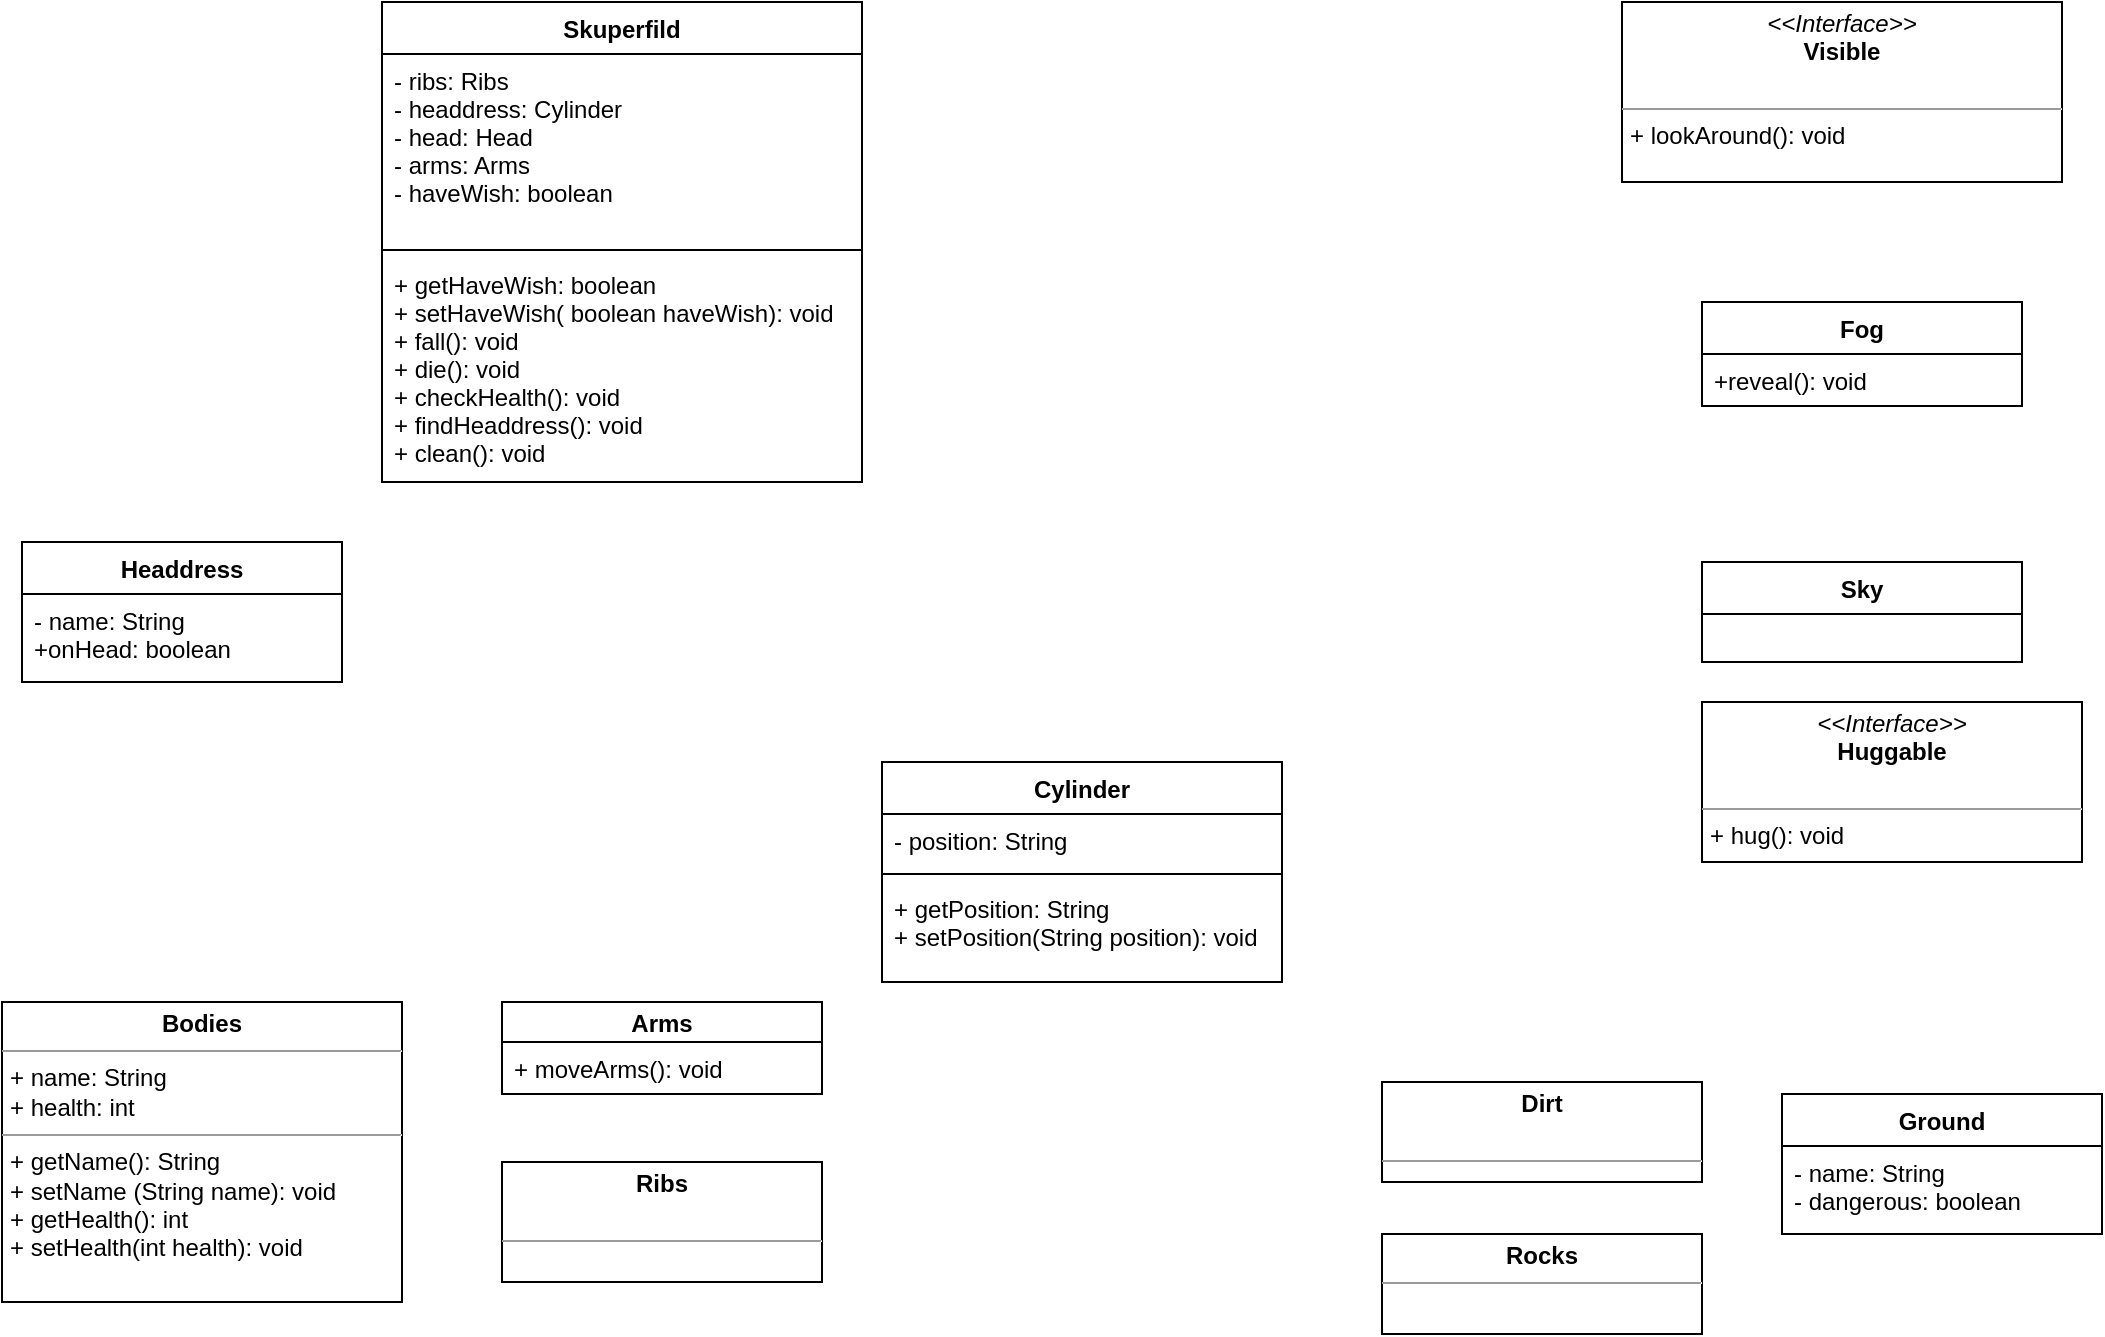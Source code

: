 <mxfile version="20.6.1" type="github">
  <diagram name="Page-1" id="e7e014a7-5840-1c2e-5031-d8a46d1fe8dd">
    <mxGraphModel dx="1422" dy="762" grid="1" gridSize="10" guides="1" tooltips="1" connect="1" arrows="1" fold="1" page="1" pageScale="1" pageWidth="1169" pageHeight="826" background="none" math="0" shadow="0">
      <root>
        <mxCell id="0" />
        <mxCell id="1" parent="0" />
        <mxCell id="ExaS_0lybbv_uDrcec1p-42" value="Skuperfild" style="swimlane;fontStyle=1;align=center;verticalAlign=top;childLayout=stackLayout;horizontal=1;startSize=26;horizontalStack=0;resizeParent=1;resizeParentMax=0;resizeLast=0;collapsible=1;marginBottom=0;" parent="1" vertex="1">
          <mxGeometry x="260" y="40" width="240" height="240" as="geometry" />
        </mxCell>
        <mxCell id="ExaS_0lybbv_uDrcec1p-43" value="- ribs: Ribs&#xa;- headdress: Cylinder&#xa;- head: Head&#xa;- arms: Arms&#xa;- haveWish: boolean&#xa;" style="text;strokeColor=none;fillColor=none;align=left;verticalAlign=top;spacingLeft=4;spacingRight=4;overflow=hidden;rotatable=0;points=[[0,0.5],[1,0.5]];portConstraint=eastwest;" parent="ExaS_0lybbv_uDrcec1p-42" vertex="1">
          <mxGeometry y="26" width="240" height="94" as="geometry" />
        </mxCell>
        <mxCell id="ExaS_0lybbv_uDrcec1p-44" value="" style="line;strokeWidth=1;fillColor=none;align=left;verticalAlign=middle;spacingTop=-1;spacingLeft=3;spacingRight=3;rotatable=0;labelPosition=right;points=[];portConstraint=eastwest;strokeColor=inherit;" parent="ExaS_0lybbv_uDrcec1p-42" vertex="1">
          <mxGeometry y="120" width="240" height="8" as="geometry" />
        </mxCell>
        <mxCell id="ExaS_0lybbv_uDrcec1p-45" value="+ getHaveWish: boolean&#xa;+ setHaveWish( boolean haveWish): void&#xa;+ fall(): void&#xa;+ die(): void&#xa;+ checkHealth(): void&#xa;+ findHeaddress(): void&#xa;+ clean(): void&#xa;" style="text;strokeColor=none;fillColor=none;align=left;verticalAlign=top;spacingLeft=4;spacingRight=4;overflow=hidden;rotatable=0;points=[[0,0.5],[1,0.5]];portConstraint=eastwest;" parent="ExaS_0lybbv_uDrcec1p-42" vertex="1">
          <mxGeometry y="128" width="240" height="112" as="geometry" />
        </mxCell>
        <mxCell id="ExaS_0lybbv_uDrcec1p-46" value="&lt;p style=&quot;margin:0px;margin-top:4px;text-align:center;&quot;&gt;&lt;i&gt;&amp;lt;&amp;lt;Interface&amp;gt;&amp;gt;&lt;/i&gt;&lt;br&gt;&lt;b&gt;Visible&lt;/b&gt;&lt;/p&gt;&lt;p style=&quot;margin:0px;margin-left:4px;&quot;&gt;&lt;br&gt;&lt;/p&gt;&lt;hr size=&quot;1&quot;&gt;&lt;p style=&quot;margin:0px;margin-left:4px;&quot;&gt;+ lookAround(): void&lt;/p&gt;" style="verticalAlign=top;align=left;overflow=fill;fontSize=12;fontFamily=Helvetica;html=1;" parent="1" vertex="1">
          <mxGeometry x="880" y="40" width="220" height="90" as="geometry" />
        </mxCell>
        <mxCell id="ExaS_0lybbv_uDrcec1p-47" value="Headdress" style="swimlane;fontStyle=1;align=center;verticalAlign=top;childLayout=stackLayout;horizontal=1;startSize=26;horizontalStack=0;resizeParent=1;resizeParentMax=0;resizeLast=0;collapsible=1;marginBottom=0;" parent="1" vertex="1">
          <mxGeometry x="80" y="310" width="160" height="70" as="geometry" />
        </mxCell>
        <mxCell id="ExaS_0lybbv_uDrcec1p-48" value="- name: String&#xa;+onHead: boolean" style="text;strokeColor=none;fillColor=none;align=left;verticalAlign=top;spacingLeft=4;spacingRight=4;overflow=hidden;rotatable=0;points=[[0,0.5],[1,0.5]];portConstraint=eastwest;" parent="ExaS_0lybbv_uDrcec1p-47" vertex="1">
          <mxGeometry y="26" width="160" height="44" as="geometry" />
        </mxCell>
        <mxCell id="ExaS_0lybbv_uDrcec1p-61" value="Sky" style="swimlane;fontStyle=1;align=center;verticalAlign=top;childLayout=stackLayout;horizontal=1;startSize=26;horizontalStack=0;resizeParent=1;resizeParentMax=0;resizeLast=0;collapsible=1;marginBottom=0;" parent="1" vertex="1">
          <mxGeometry x="920" y="320" width="160" height="50" as="geometry" />
        </mxCell>
        <mxCell id="9y4BqDlm09VUsqgHTx_0-1" value="Arms" style="swimlane;fontStyle=1;align=center;verticalAlign=middle;childLayout=stackLayout;horizontal=1;startSize=20;horizontalStack=0;resizeParent=1;resizeParentMax=0;resizeLast=0;collapsible=1;marginBottom=0;labelPosition=center;verticalLabelPosition=middle;" vertex="1" parent="1">
          <mxGeometry x="320" y="540" width="160" height="46" as="geometry" />
        </mxCell>
        <mxCell id="9y4BqDlm09VUsqgHTx_0-4" value="+ moveArms(): void" style="text;strokeColor=none;fillColor=none;align=left;verticalAlign=top;spacingLeft=4;spacingRight=4;overflow=hidden;rotatable=0;points=[[0,0.5],[1,0.5]];portConstraint=eastwest;" vertex="1" parent="9y4BqDlm09VUsqgHTx_0-1">
          <mxGeometry y="20" width="160" height="26" as="geometry" />
        </mxCell>
        <mxCell id="9y4BqDlm09VUsqgHTx_0-5" value="&lt;p style=&quot;margin:0px;margin-top:4px;text-align:center;&quot;&gt;&lt;i&gt;&amp;lt;&amp;lt;Interface&amp;gt;&amp;gt;&lt;/i&gt;&lt;br&gt;&lt;b&gt;Huggable&lt;/b&gt;&lt;br&gt;&lt;/p&gt;&lt;p style=&quot;margin:0px;margin-left:4px;&quot;&gt;&lt;br&gt;&lt;/p&gt;&lt;hr size=&quot;1&quot;&gt;&lt;p style=&quot;margin:0px;margin-left:4px;&quot;&gt;+ hug(): void&lt;br&gt;&lt;/p&gt;" style="verticalAlign=top;align=left;overflow=fill;fontSize=12;fontFamily=Helvetica;html=1;" vertex="1" parent="1">
          <mxGeometry x="920" y="390" width="190" height="80" as="geometry" />
        </mxCell>
        <mxCell id="9y4BqDlm09VUsqgHTx_0-20" value="Cylinder" style="swimlane;fontStyle=1;align=center;verticalAlign=top;childLayout=stackLayout;horizontal=1;startSize=26;horizontalStack=0;resizeParent=1;resizeParentMax=0;resizeLast=0;collapsible=1;marginBottom=0;strokeColor=default;" vertex="1" parent="1">
          <mxGeometry x="510" y="420" width="200" height="110" as="geometry" />
        </mxCell>
        <mxCell id="9y4BqDlm09VUsqgHTx_0-21" value="- position: String" style="text;strokeColor=none;fillColor=none;align=left;verticalAlign=top;spacingLeft=4;spacingRight=4;overflow=hidden;rotatable=0;points=[[0,0.5],[1,0.5]];portConstraint=eastwest;" vertex="1" parent="9y4BqDlm09VUsqgHTx_0-20">
          <mxGeometry y="26" width="200" height="26" as="geometry" />
        </mxCell>
        <mxCell id="9y4BqDlm09VUsqgHTx_0-22" value="" style="line;strokeWidth=1;fillColor=none;align=left;verticalAlign=middle;spacingTop=-1;spacingLeft=3;spacingRight=3;rotatable=0;labelPosition=right;points=[];portConstraint=eastwest;strokeColor=inherit;" vertex="1" parent="9y4BqDlm09VUsqgHTx_0-20">
          <mxGeometry y="52" width="200" height="8" as="geometry" />
        </mxCell>
        <mxCell id="9y4BqDlm09VUsqgHTx_0-23" value="+ getPosition: String&#xa;+ setPosition(String position): void" style="text;strokeColor=none;fillColor=none;align=left;verticalAlign=top;spacingLeft=4;spacingRight=4;overflow=hidden;rotatable=0;points=[[0,0.5],[1,0.5]];portConstraint=eastwest;" vertex="1" parent="9y4BqDlm09VUsqgHTx_0-20">
          <mxGeometry y="60" width="200" height="50" as="geometry" />
        </mxCell>
        <mxCell id="9y4BqDlm09VUsqgHTx_0-28" value="&lt;p style=&quot;margin:0px;margin-top:4px;text-align:center;&quot;&gt;&lt;b&gt;Bodies&lt;/b&gt;&lt;/p&gt;&lt;hr size=&quot;1&quot;&gt;&lt;p style=&quot;margin:0px;margin-left:4px;&quot;&gt;+ name: String&lt;/p&gt;&lt;p style=&quot;margin:0px;margin-left:4px;&quot;&gt;+ health: int&lt;/p&gt;&lt;hr size=&quot;1&quot;&gt;&lt;p style=&quot;margin:0px;margin-left:4px;&quot;&gt;+ getName(): String&lt;/p&gt;&lt;p style=&quot;margin:0px;margin-left:4px;&quot;&gt;+ setName (String name): void&lt;/p&gt;&lt;p style=&quot;margin:0px;margin-left:4px;&quot;&gt;+ getHealth(): int&lt;/p&gt;&lt;p style=&quot;margin:0px;margin-left:4px;&quot;&gt;+ setHealth(int health): void&lt;/p&gt;" style="verticalAlign=top;align=left;overflow=fill;fontSize=12;fontFamily=Helvetica;html=1;strokeColor=default;" vertex="1" parent="1">
          <mxGeometry x="70" y="540" width="200" height="150" as="geometry" />
        </mxCell>
        <mxCell id="9y4BqDlm09VUsqgHTx_0-32" value="&lt;p style=&quot;margin:0px;margin-top:4px;text-align:center;&quot;&gt;&lt;b&gt;Ribs&lt;/b&gt;&lt;/p&gt;&lt;p style=&quot;margin:0px;margin-left:4px;&quot;&gt;&lt;br&gt;&lt;/p&gt;&lt;hr size=&quot;1&quot;&gt;&lt;p style=&quot;margin:0px;margin-left:4px;&quot;&gt;&lt;br&gt;&lt;/p&gt;" style="verticalAlign=top;align=left;overflow=fill;fontSize=12;fontFamily=Helvetica;html=1;strokeColor=default;" vertex="1" parent="1">
          <mxGeometry x="320" y="620" width="160" height="60" as="geometry" />
        </mxCell>
        <mxCell id="9y4BqDlm09VUsqgHTx_0-37" value="Fog" style="swimlane;fontStyle=1;align=center;verticalAlign=top;childLayout=stackLayout;horizontal=1;startSize=26;horizontalStack=0;resizeParent=1;resizeParentMax=0;resizeLast=0;collapsible=1;marginBottom=0;strokeColor=default;" vertex="1" parent="1">
          <mxGeometry x="920" y="190" width="160" height="52" as="geometry" />
        </mxCell>
        <mxCell id="9y4BqDlm09VUsqgHTx_0-40" value="+reveal(): void" style="text;strokeColor=none;fillColor=none;align=left;verticalAlign=top;spacingLeft=4;spacingRight=4;overflow=hidden;rotatable=0;points=[[0,0.5],[1,0.5]];portConstraint=eastwest;" vertex="1" parent="9y4BqDlm09VUsqgHTx_0-37">
          <mxGeometry y="26" width="160" height="26" as="geometry" />
        </mxCell>
        <mxCell id="9y4BqDlm09VUsqgHTx_0-41" value="Ground" style="swimlane;fontStyle=1;align=center;verticalAlign=top;childLayout=stackLayout;horizontal=1;startSize=26;horizontalStack=0;resizeParent=1;resizeParentMax=0;resizeLast=0;collapsible=1;marginBottom=0;" vertex="1" parent="1">
          <mxGeometry x="960" y="586" width="160" height="70" as="geometry" />
        </mxCell>
        <mxCell id="9y4BqDlm09VUsqgHTx_0-42" value="- name: String&#xa;- dangerous: boolean" style="text;strokeColor=none;fillColor=none;align=left;verticalAlign=top;spacingLeft=4;spacingRight=4;overflow=hidden;rotatable=0;points=[[0,0.5],[1,0.5]];portConstraint=eastwest;" vertex="1" parent="9y4BqDlm09VUsqgHTx_0-41">
          <mxGeometry y="26" width="160" height="44" as="geometry" />
        </mxCell>
        <mxCell id="9y4BqDlm09VUsqgHTx_0-43" value="&lt;p style=&quot;margin:0px;margin-top:4px;text-align:center;&quot;&gt;&lt;b&gt;Dirt&lt;/b&gt;&lt;/p&gt;&lt;p style=&quot;margin:0px;margin-left:4px;&quot;&gt;&lt;br&gt;&lt;/p&gt;&lt;hr size=&quot;1&quot;&gt;&lt;p style=&quot;margin:0px;margin-left:4px;&quot;&gt;&lt;br&gt;&lt;/p&gt;" style="verticalAlign=top;align=left;overflow=fill;fontSize=12;fontFamily=Helvetica;html=1;strokeColor=default;" vertex="1" parent="1">
          <mxGeometry x="760" y="580" width="160" height="50" as="geometry" />
        </mxCell>
        <mxCell id="9y4BqDlm09VUsqgHTx_0-44" value="&lt;p style=&quot;margin:0px;margin-top:4px;text-align:center;&quot;&gt;&lt;b&gt;Rocks&lt;/b&gt;&lt;/p&gt;&lt;hr size=&quot;1&quot;&gt;&lt;p style=&quot;margin:0px;margin-left:4px;&quot;&gt;&lt;br&gt;&lt;/p&gt;" style="verticalAlign=top;align=left;overflow=fill;fontSize=12;fontFamily=Helvetica;html=1;strokeColor=default;" vertex="1" parent="1">
          <mxGeometry x="760" y="656" width="160" height="50" as="geometry" />
        </mxCell>
      </root>
    </mxGraphModel>
  </diagram>
</mxfile>
